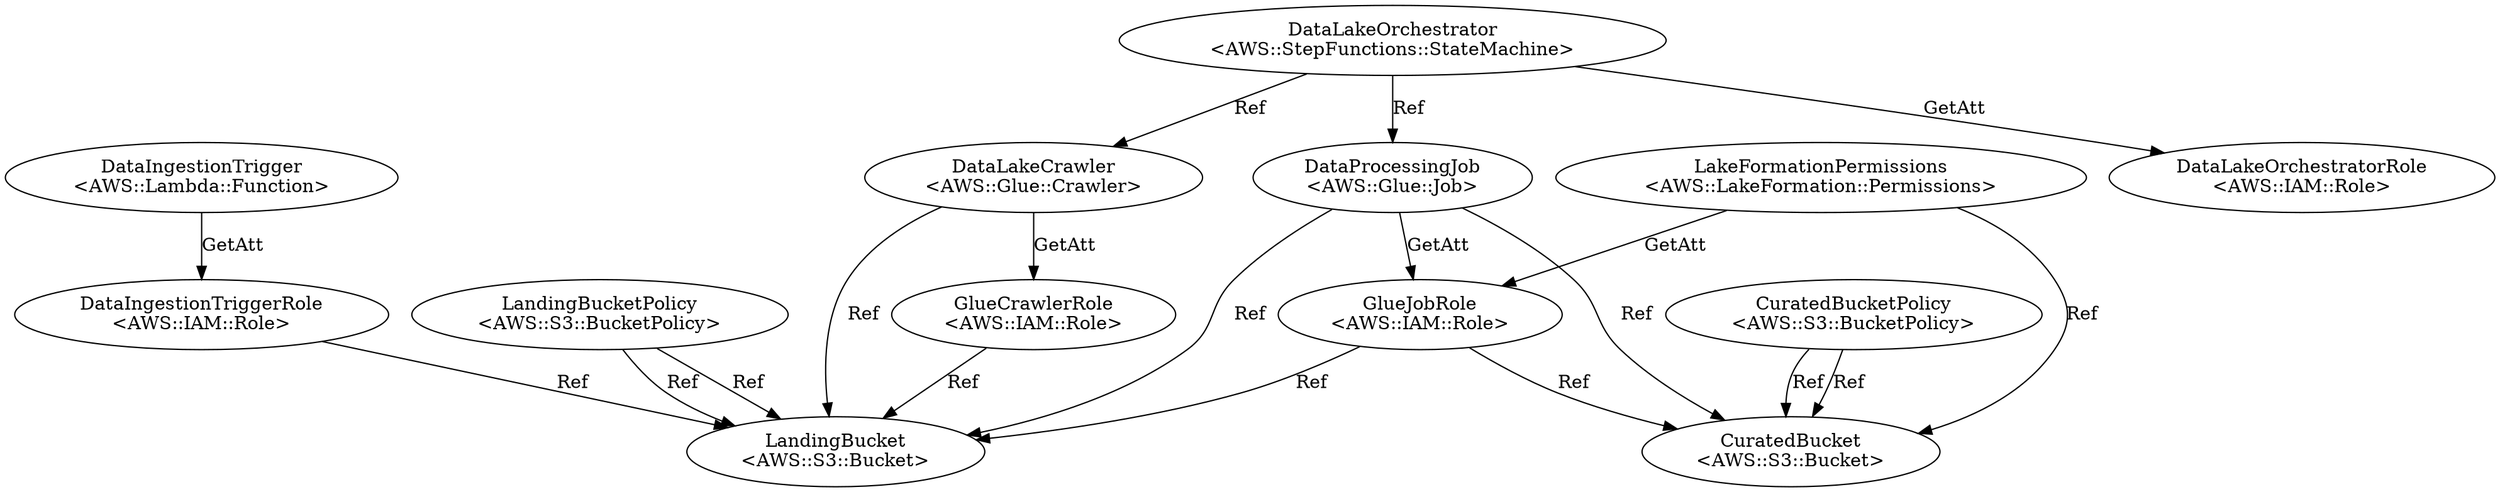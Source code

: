 digraph "template" {
LandingBucket [color=black, label="LandingBucket\n<AWS::S3::Bucket>", shape=ellipse, type="Resource"];
LandingBucketPolicy [color=black, label="LandingBucketPolicy\n<AWS::S3::BucketPolicy>", shape=ellipse, type="Resource"];
CuratedBucket [color=black, label="CuratedBucket\n<AWS::S3::Bucket>", shape=ellipse, type="Resource"];
CuratedBucketPolicy [color=black, label="CuratedBucketPolicy\n<AWS::S3::BucketPolicy>", shape=ellipse, type="Resource"];
DataIngestionTrigger [color=black, label="DataIngestionTrigger\n<AWS::Lambda::Function>", shape=ellipse, type="Resource"];
DataIngestionTriggerRole [color=black, label="DataIngestionTriggerRole\n<AWS::IAM::Role>", shape=ellipse, type="Resource"];
DataLakeOrchestrator [color=black, label="DataLakeOrchestrator\n<AWS::StepFunctions::StateMachine>", shape=ellipse, type="Resource"];
DataLakeOrchestratorRole [color=black, label="DataLakeOrchestratorRole\n<AWS::IAM::Role>", shape=ellipse, type="Resource"];
DataProcessingJob [color=black, label="DataProcessingJob\n<AWS::Glue::Job>", shape=ellipse, type="Resource"];
GlueJobRole [color=black, label="GlueJobRole\n<AWS::IAM::Role>", shape=ellipse, type="Resource"];
DataLakeCrawler [color=black, label="DataLakeCrawler\n<AWS::Glue::Crawler>", shape=ellipse, type="Resource"];
GlueCrawlerRole [color=black, label="GlueCrawlerRole\n<AWS::IAM::Role>", shape=ellipse, type="Resource"];
LakeFormationPermissions [color=black, label="LakeFormationPermissions\n<AWS::LakeFormation::Permissions>", shape=ellipse, type="Resource"];
LandingBucketPolicy -> LandingBucket  [color=black, key=0, label=Ref, source_paths="['Properties', 'Bucket']"];
LandingBucketPolicy -> LandingBucket  [color=black, key=1, label=Ref, source_paths="['Properties', 'PolicyDocument', 'Statement', 0, 'Resource']"];
CuratedBucketPolicy -> CuratedBucket  [color=black, key=0, label=Ref, source_paths="['Properties', 'Bucket']"];
CuratedBucketPolicy -> CuratedBucket  [color=black, key=1, label=Ref, source_paths="['Properties', 'PolicyDocument', 'Statement', 0, 'Resource']"];
DataIngestionTrigger -> DataIngestionTriggerRole  [color=black, key=0, label=GetAtt, source_paths="['Properties', 'Role']"];
DataIngestionTriggerRole -> LandingBucket  [color=black, key=0, label=Ref, source_paths="['Properties', 'Policies', 0, 'PolicyDocument', 'Statement', 0, 'Resource', 0]"];
DataLakeOrchestrator -> DataLakeOrchestratorRole  [color=black, key=0, label=GetAtt, source_paths="['Properties', 'RoleArn']"];
DataLakeOrchestrator -> DataLakeCrawler  [color=black, key=0, label=Ref, source_paths="['Properties', 'DefinitionString']"];
DataLakeOrchestrator -> DataProcessingJob  [color=black, key=0, label=Ref, source_paths="['Properties', 'DefinitionString']"];
DataProcessingJob -> LandingBucket  [color=black, key=0, label=Ref, source_paths="['Properties', 'DefaultArguments', '--landing_bucket']"];
DataProcessingJob -> CuratedBucket  [color=black, key=0, label=Ref, source_paths="['Properties', 'DefaultArguments', '--curated_bucket']"];
DataProcessingJob -> GlueJobRole  [color=black, key=0, label=GetAtt, source_paths="['Properties', 'Role']"];
GlueJobRole -> LandingBucket  [color=black, key=0, label=Ref, source_paths="['Properties', 'Policies', 0, 'PolicyDocument', 'Statement', 0, 'Resource', 0]"];
GlueJobRole -> CuratedBucket  [color=black, key=0, label=Ref, source_paths="['Properties', 'Policies', 0, 'PolicyDocument', 'Statement', 0, 'Resource', 1]"];
DataLakeCrawler -> GlueCrawlerRole  [color=black, key=0, label=GetAtt, source_paths="['Properties', 'Role']"];
DataLakeCrawler -> LandingBucket  [color=black, key=0, label=Ref, source_paths="['Properties', 'Targets', 'S3Targets', 0, 'Path']"];
GlueCrawlerRole -> LandingBucket  [color=black, key=0, label=Ref, source_paths="['Properties', 'Policies', 0, 'PolicyDocument', 'Statement', 0, 'Resource']"];
LakeFormationPermissions -> CuratedBucket  [color=black, key=0, label=Ref, source_paths="['Properties', 'Resource', 'DataLocationResource', 'S3Resource']"];
LakeFormationPermissions -> GlueJobRole  [color=black, key=0, label=GetAtt, source_paths="['Properties', 'DataLakePrincipal', 'DataLakePrincipalIdentifier']"];
}
